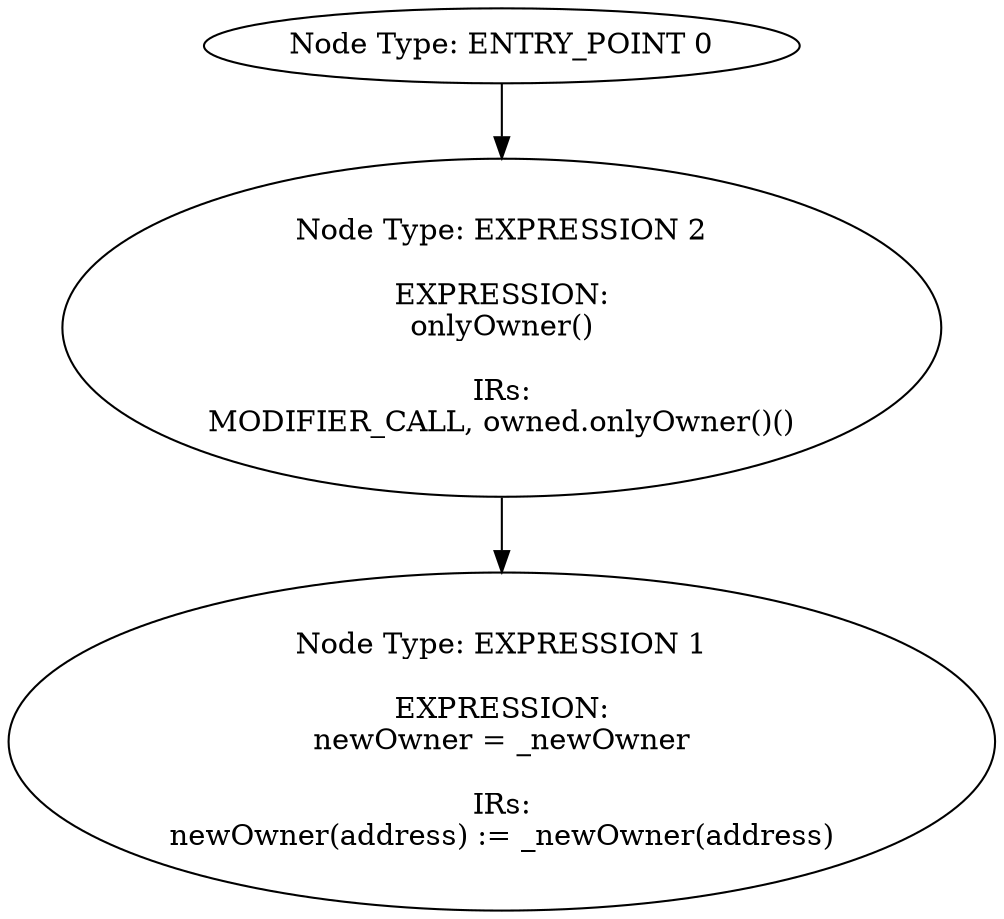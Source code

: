 digraph{
0[label="Node Type: ENTRY_POINT 0
"];
0->2;
1[label="Node Type: EXPRESSION 1

EXPRESSION:
newOwner = _newOwner

IRs:
newOwner(address) := _newOwner(address)"];
2[label="Node Type: EXPRESSION 2

EXPRESSION:
onlyOwner()

IRs:
MODIFIER_CALL, owned.onlyOwner()()"];
2->1;
}
